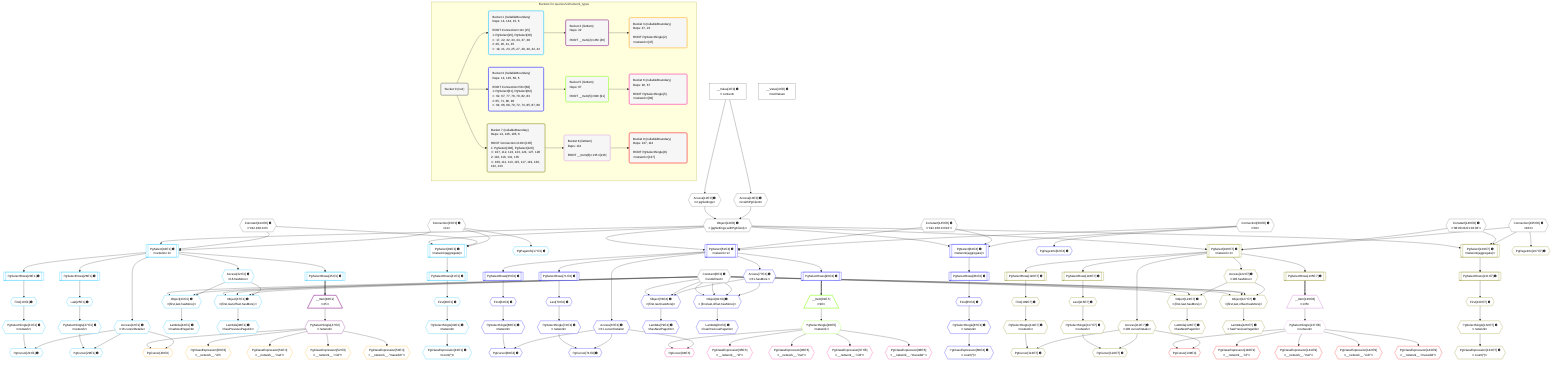 %%{init: {'themeVariables': { 'fontSize': '12px'}}}%%
graph TD
    classDef path fill:#eee,stroke:#000,color:#000
    classDef plan fill:#fff,stroke-width:1px,color:#000
    classDef itemplan fill:#fff,stroke-width:2px,color:#000
    classDef unbatchedplan fill:#dff,stroke-width:1px,color:#000
    classDef sideeffectplan fill:#fcc,stroke-width:2px,color:#000
    classDef bucket fill:#f6f6f6,color:#000,stroke-width:2px,text-align:left


    %% plan dependencies
    Object14{{"Object[14∈0] ➊<br />ᐸ{pgSettings,withPgClient}ᐳ"}}:::plan
    Access12{{"Access[12∈0] ➊<br />ᐸ2.pgSettingsᐳ"}}:::plan
    Access13{{"Access[13∈0] ➊<br />ᐸ2.withPgClientᐳ"}}:::plan
    Access12 & Access13 --> Object14
    __Value2["__Value[2∈0] ➊<br />ᐸcontextᐳ"]:::plan
    __Value2 --> Access12
    __Value2 --> Access13
    __Value4["__Value[4∈0] ➊<br />ᐸrootValueᐳ"]:::plan
    Constant6{{"Constant[6∈0] ➊<br />ᐸundefinedᐳ"}}:::plan
    Connection15{{"Connection[15∈0] ➊<br />ᐸ11ᐳ"}}:::plan
    Connection60{{"Connection[60∈0] ➊<br />ᐸ58ᐳ"}}:::plan
    Connection105{{"Connection[105∈0] ➊<br />ᐸ103ᐳ"}}:::plan
    Constant144{{"Constant[144∈0] ➊<br />ᐸ'192.168.0.0'ᐳ"}}:::plan
    Constant145{{"Constant[145∈0] ➊<br />ᐸ'192.168.0.0/16'ᐳ"}}:::plan
    Constant146{{"Constant[146∈0] ➊<br />ᐸ'08:00:2b:01:02:03'ᐳ"}}:::plan
    Object37{{"Object[37∈1] ➊<br />ᐸ{first,last,offset,hasMore}ᐳ"}}:::plan
    Access32{{"Access[32∈1] ➊<br />ᐸ16.hasMoreᐳ"}}:::plan
    Constant6 & Constant6 & Constant6 & Access32 --> Object37
    PgSelect16[["PgSelect[16∈1] ➊<br />ᐸnetwork+1ᐳ"]]:::plan
    Object14 & Constant144 & Connection15 --> PgSelect16
    Object33{{"Object[33∈1] ➊<br />ᐸ{first,last,hasMore}ᐳ"}}:::plan
    Constant6 & Constant6 & Access32 --> Object33
    PgSelect39[["PgSelect[39∈1] ➊<br />ᐸnetwork(aggregate)ᐳ"]]:::plan
    Object14 & Constant144 & Connection15 --> PgSelect39
    PgCursor23{{"PgCursor[23∈1] ➊"}}:::plan
    PgSelectSingle21{{"PgSelectSingle[21∈1] ➊<br />ᐸnetworkᐳ"}}:::plan
    Access22{{"Access[22∈1] ➊<br />ᐸ16.cursorDetailsᐳ"}}:::plan
    PgSelectSingle21 & Access22 --> PgCursor23
    PgCursor29{{"PgCursor[29∈1] ➊"}}:::plan
    PgSelectSingle27{{"PgSelectSingle[27∈1] ➊<br />ᐸnetworkᐳ"}}:::plan
    PgSelectSingle27 & Access22 --> PgCursor29
    PgPageInfo17{{"PgPageInfo[17∈1] ➊"}}:::plan
    Connection15 --> PgPageInfo17
    First19{{"First[19∈1] ➊"}}:::plan
    PgSelectRows20[["PgSelectRows[20∈1] ➊"]]:::plan
    PgSelectRows20 --> First19
    PgSelect16 --> PgSelectRows20
    First19 --> PgSelectSingle21
    PgSelect16 --> Access22
    Last25{{"Last[25∈1] ➊"}}:::plan
    PgSelectRows26[["PgSelectRows[26∈1] ➊"]]:::plan
    PgSelectRows26 --> Last25
    PgSelect16 --> PgSelectRows26
    Last25 --> PgSelectSingle27
    PgSelect16 --> Access32
    Lambda34{{"Lambda[34∈1] ➊<br />ᐸhasNextPageCbᐳ"}}:::plan
    Object33 --> Lambda34
    Lambda38{{"Lambda[38∈1] ➊<br />ᐸhasPreviousPageCbᐳ"}}:::plan
    Object37 --> Lambda38
    First40{{"First[40∈1] ➊"}}:::plan
    PgSelectRows41[["PgSelectRows[41∈1] ➊"]]:::plan
    PgSelectRows41 --> First40
    PgSelect39 --> PgSelectRows41
    PgSelectSingle42{{"PgSelectSingle[42∈1] ➊<br />ᐸnetworkᐳ"}}:::plan
    First40 --> PgSelectSingle42
    PgClassExpression43{{"PgClassExpression[43∈1] ➊<br />ᐸcount(*)ᐳ"}}:::plan
    PgSelectSingle42 --> PgClassExpression43
    PgSelectRows45[["PgSelectRows[45∈1] ➊"]]:::plan
    PgSelect16 --> PgSelectRows45
    __Item46[/"__Item[46∈2]<br />ᐸ45ᐳ"\]:::itemplan
    PgSelectRows45 ==> __Item46
    PgSelectSingle47{{"PgSelectSingle[47∈2]<br />ᐸnetworkᐳ"}}:::plan
    __Item46 --> PgSelectSingle47
    PgCursor49{{"PgCursor[49∈3]"}}:::plan
    PgSelectSingle47 & Access22 --> PgCursor49
    PgClassExpression50{{"PgClassExpression[50∈3]<br />ᐸ__network__.”id”ᐳ"}}:::plan
    PgSelectSingle47 --> PgClassExpression50
    PgClassExpression51{{"PgClassExpression[51∈3]<br />ᐸ__network__.”inet”ᐳ"}}:::plan
    PgSelectSingle47 --> PgClassExpression51
    PgClassExpression52{{"PgClassExpression[52∈3]<br />ᐸ__network__.”cidr”ᐳ"}}:::plan
    PgSelectSingle47 --> PgClassExpression52
    PgClassExpression53{{"PgClassExpression[53∈3]<br />ᐸ__network__.”macaddr”ᐳ"}}:::plan
    PgSelectSingle47 --> PgClassExpression53
    Object82{{"Object[82∈4] ➊<br />ᐸ{first,last,offset,hasMore}ᐳ"}}:::plan
    Access77{{"Access[77∈4] ➊<br />ᐸ61.hasMoreᐳ"}}:::plan
    Constant6 & Constant6 & Constant6 & Access77 --> Object82
    PgSelect61[["PgSelect[61∈4] ➊<br />ᐸnetwork+1ᐳ"]]:::plan
    Object14 & Constant145 & Connection60 --> PgSelect61
    Object78{{"Object[78∈4] ➊<br />ᐸ{first,last,hasMore}ᐳ"}}:::plan
    Constant6 & Constant6 & Access77 --> Object78
    PgSelect84[["PgSelect[84∈4] ➊<br />ᐸnetwork(aggregate)ᐳ"]]:::plan
    Object14 & Constant145 & Connection60 --> PgSelect84
    PgCursor68{{"PgCursor[68∈4] ➊"}}:::plan
    PgSelectSingle66{{"PgSelectSingle[66∈4] ➊<br />ᐸnetworkᐳ"}}:::plan
    Access67{{"Access[67∈4] ➊<br />ᐸ61.cursorDetailsᐳ"}}:::plan
    PgSelectSingle66 & Access67 --> PgCursor68
    PgCursor74{{"PgCursor[74∈4] ➊"}}:::plan
    PgSelectSingle72{{"PgSelectSingle[72∈4] ➊<br />ᐸnetworkᐳ"}}:::plan
    PgSelectSingle72 & Access67 --> PgCursor74
    PgPageInfo62{{"PgPageInfo[62∈4] ➊"}}:::plan
    Connection60 --> PgPageInfo62
    First64{{"First[64∈4] ➊"}}:::plan
    PgSelectRows65[["PgSelectRows[65∈4] ➊"]]:::plan
    PgSelectRows65 --> First64
    PgSelect61 --> PgSelectRows65
    First64 --> PgSelectSingle66
    PgSelect61 --> Access67
    Last70{{"Last[70∈4] ➊"}}:::plan
    PgSelectRows71[["PgSelectRows[71∈4] ➊"]]:::plan
    PgSelectRows71 --> Last70
    PgSelect61 --> PgSelectRows71
    Last70 --> PgSelectSingle72
    PgSelect61 --> Access77
    Lambda79{{"Lambda[79∈4] ➊<br />ᐸhasNextPageCbᐳ"}}:::plan
    Object78 --> Lambda79
    Lambda83{{"Lambda[83∈4] ➊<br />ᐸhasPreviousPageCbᐳ"}}:::plan
    Object82 --> Lambda83
    First85{{"First[85∈4] ➊"}}:::plan
    PgSelectRows86[["PgSelectRows[86∈4] ➊"]]:::plan
    PgSelectRows86 --> First85
    PgSelect84 --> PgSelectRows86
    PgSelectSingle87{{"PgSelectSingle[87∈4] ➊<br />ᐸnetworkᐳ"}}:::plan
    First85 --> PgSelectSingle87
    PgClassExpression88{{"PgClassExpression[88∈4] ➊<br />ᐸcount(*)ᐳ"}}:::plan
    PgSelectSingle87 --> PgClassExpression88
    PgSelectRows90[["PgSelectRows[90∈4] ➊"]]:::plan
    PgSelect61 --> PgSelectRows90
    __Item91[/"__Item[91∈5]<br />ᐸ90ᐳ"\]:::itemplan
    PgSelectRows90 ==> __Item91
    PgSelectSingle92{{"PgSelectSingle[92∈5]<br />ᐸnetworkᐳ"}}:::plan
    __Item91 --> PgSelectSingle92
    PgCursor94{{"PgCursor[94∈6]"}}:::plan
    PgSelectSingle92 & Access67 --> PgCursor94
    PgClassExpression95{{"PgClassExpression[95∈6]<br />ᐸ__network__.”id”ᐳ"}}:::plan
    PgSelectSingle92 --> PgClassExpression95
    PgClassExpression96{{"PgClassExpression[96∈6]<br />ᐸ__network__.”inet”ᐳ"}}:::plan
    PgSelectSingle92 --> PgClassExpression96
    PgClassExpression97{{"PgClassExpression[97∈6]<br />ᐸ__network__.”cidr”ᐳ"}}:::plan
    PgSelectSingle92 --> PgClassExpression97
    PgClassExpression98{{"PgClassExpression[98∈6]<br />ᐸ__network__.”macaddr”ᐳ"}}:::plan
    PgSelectSingle92 --> PgClassExpression98
    Object127{{"Object[127∈7] ➊<br />ᐸ{first,last,offset,hasMore}ᐳ"}}:::plan
    Access122{{"Access[122∈7] ➊<br />ᐸ106.hasMoreᐳ"}}:::plan
    Constant6 & Constant6 & Constant6 & Access122 --> Object127
    PgSelect106[["PgSelect[106∈7] ➊<br />ᐸnetwork+1ᐳ"]]:::plan
    Object14 & Constant146 & Connection105 --> PgSelect106
    Object123{{"Object[123∈7] ➊<br />ᐸ{first,last,hasMore}ᐳ"}}:::plan
    Constant6 & Constant6 & Access122 --> Object123
    PgSelect129[["PgSelect[129∈7] ➊<br />ᐸnetwork(aggregate)ᐳ"]]:::plan
    Object14 & Constant146 & Connection105 --> PgSelect129
    PgCursor113{{"PgCursor[113∈7] ➊"}}:::plan
    PgSelectSingle111{{"PgSelectSingle[111∈7] ➊<br />ᐸnetworkᐳ"}}:::plan
    Access112{{"Access[112∈7] ➊<br />ᐸ106.cursorDetailsᐳ"}}:::plan
    PgSelectSingle111 & Access112 --> PgCursor113
    PgCursor119{{"PgCursor[119∈7] ➊"}}:::plan
    PgSelectSingle117{{"PgSelectSingle[117∈7] ➊<br />ᐸnetworkᐳ"}}:::plan
    PgSelectSingle117 & Access112 --> PgCursor119
    PgPageInfo107{{"PgPageInfo[107∈7] ➊"}}:::plan
    Connection105 --> PgPageInfo107
    First109{{"First[109∈7] ➊"}}:::plan
    PgSelectRows110[["PgSelectRows[110∈7] ➊"]]:::plan
    PgSelectRows110 --> First109
    PgSelect106 --> PgSelectRows110
    First109 --> PgSelectSingle111
    PgSelect106 --> Access112
    Last115{{"Last[115∈7] ➊"}}:::plan
    PgSelectRows116[["PgSelectRows[116∈7] ➊"]]:::plan
    PgSelectRows116 --> Last115
    PgSelect106 --> PgSelectRows116
    Last115 --> PgSelectSingle117
    PgSelect106 --> Access122
    Lambda124{{"Lambda[124∈7] ➊<br />ᐸhasNextPageCbᐳ"}}:::plan
    Object123 --> Lambda124
    Lambda128{{"Lambda[128∈7] ➊<br />ᐸhasPreviousPageCbᐳ"}}:::plan
    Object127 --> Lambda128
    First130{{"First[130∈7] ➊"}}:::plan
    PgSelectRows131[["PgSelectRows[131∈7] ➊"]]:::plan
    PgSelectRows131 --> First130
    PgSelect129 --> PgSelectRows131
    PgSelectSingle132{{"PgSelectSingle[132∈7] ➊<br />ᐸnetworkᐳ"}}:::plan
    First130 --> PgSelectSingle132
    PgClassExpression133{{"PgClassExpression[133∈7] ➊<br />ᐸcount(*)ᐳ"}}:::plan
    PgSelectSingle132 --> PgClassExpression133
    PgSelectRows135[["PgSelectRows[135∈7] ➊"]]:::plan
    PgSelect106 --> PgSelectRows135
    __Item136[/"__Item[136∈8]<br />ᐸ135ᐳ"\]:::itemplan
    PgSelectRows135 ==> __Item136
    PgSelectSingle137{{"PgSelectSingle[137∈8]<br />ᐸnetworkᐳ"}}:::plan
    __Item136 --> PgSelectSingle137
    PgCursor139{{"PgCursor[139∈9]"}}:::plan
    PgSelectSingle137 & Access112 --> PgCursor139
    PgClassExpression140{{"PgClassExpression[140∈9]<br />ᐸ__network__.”id”ᐳ"}}:::plan
    PgSelectSingle137 --> PgClassExpression140
    PgClassExpression141{{"PgClassExpression[141∈9]<br />ᐸ__network__.”inet”ᐳ"}}:::plan
    PgSelectSingle137 --> PgClassExpression141
    PgClassExpression142{{"PgClassExpression[142∈9]<br />ᐸ__network__.”cidr”ᐳ"}}:::plan
    PgSelectSingle137 --> PgClassExpression142
    PgClassExpression143{{"PgClassExpression[143∈9]<br />ᐸ__network__.”macaddr”ᐳ"}}:::plan
    PgSelectSingle137 --> PgClassExpression143

    %% define steps

    subgraph "Buckets for queries/v4/network_types"
    Bucket0("Bucket 0 (root)"):::bucket
    classDef bucket0 stroke:#696969
    class Bucket0,__Value2,__Value4,Constant6,Access12,Access13,Object14,Connection15,Connection60,Connection105,Constant144,Constant145,Constant146 bucket0
    Bucket1("Bucket 1 (nullableBoundary)<br />Deps: 14, 144, 15, 6<br /><br />ROOT Connectionᐸ11ᐳ[15]<br />1: PgSelect[16], PgSelect[39]<br />ᐳ: 17, 22, 32, 33, 34, 37, 38<br />2: 20, 26, 41, 45<br />ᐳ: 19, 21, 23, 25, 27, 29, 40, 42, 43"):::bucket
    classDef bucket1 stroke:#00bfff
    class Bucket1,PgSelect16,PgPageInfo17,First19,PgSelectRows20,PgSelectSingle21,Access22,PgCursor23,Last25,PgSelectRows26,PgSelectSingle27,PgCursor29,Access32,Object33,Lambda34,Object37,Lambda38,PgSelect39,First40,PgSelectRows41,PgSelectSingle42,PgClassExpression43,PgSelectRows45 bucket1
    Bucket2("Bucket 2 (listItem)<br />Deps: 22<br /><br />ROOT __Item{2}ᐸ45ᐳ[46]"):::bucket
    classDef bucket2 stroke:#7f007f
    class Bucket2,__Item46,PgSelectSingle47 bucket2
    Bucket3("Bucket 3 (nullableBoundary)<br />Deps: 47, 22<br /><br />ROOT PgSelectSingle{2}ᐸnetworkᐳ[47]"):::bucket
    classDef bucket3 stroke:#ffa500
    class Bucket3,PgCursor49,PgClassExpression50,PgClassExpression51,PgClassExpression52,PgClassExpression53 bucket3
    Bucket4("Bucket 4 (nullableBoundary)<br />Deps: 14, 145, 60, 6<br /><br />ROOT Connectionᐸ58ᐳ[60]<br />1: PgSelect[61], PgSelect[84]<br />ᐳ: 62, 67, 77, 78, 79, 82, 83<br />2: 65, 71, 86, 90<br />ᐳ: 64, 66, 68, 70, 72, 74, 85, 87, 88"):::bucket
    classDef bucket4 stroke:#0000ff
    class Bucket4,PgSelect61,PgPageInfo62,First64,PgSelectRows65,PgSelectSingle66,Access67,PgCursor68,Last70,PgSelectRows71,PgSelectSingle72,PgCursor74,Access77,Object78,Lambda79,Object82,Lambda83,PgSelect84,First85,PgSelectRows86,PgSelectSingle87,PgClassExpression88,PgSelectRows90 bucket4
    Bucket5("Bucket 5 (listItem)<br />Deps: 67<br /><br />ROOT __Item{5}ᐸ90ᐳ[91]"):::bucket
    classDef bucket5 stroke:#7fff00
    class Bucket5,__Item91,PgSelectSingle92 bucket5
    Bucket6("Bucket 6 (nullableBoundary)<br />Deps: 92, 67<br /><br />ROOT PgSelectSingle{5}ᐸnetworkᐳ[92]"):::bucket
    classDef bucket6 stroke:#ff1493
    class Bucket6,PgCursor94,PgClassExpression95,PgClassExpression96,PgClassExpression97,PgClassExpression98 bucket6
    Bucket7("Bucket 7 (nullableBoundary)<br />Deps: 14, 146, 105, 6<br /><br />ROOT Connectionᐸ103ᐳ[105]<br />1: PgSelect[106], PgSelect[129]<br />ᐳ: 107, 112, 122, 123, 124, 127, 128<br />2: 110, 116, 131, 135<br />ᐳ: 109, 111, 113, 115, 117, 119, 130, 132, 133"):::bucket
    classDef bucket7 stroke:#808000
    class Bucket7,PgSelect106,PgPageInfo107,First109,PgSelectRows110,PgSelectSingle111,Access112,PgCursor113,Last115,PgSelectRows116,PgSelectSingle117,PgCursor119,Access122,Object123,Lambda124,Object127,Lambda128,PgSelect129,First130,PgSelectRows131,PgSelectSingle132,PgClassExpression133,PgSelectRows135 bucket7
    Bucket8("Bucket 8 (listItem)<br />Deps: 112<br /><br />ROOT __Item{8}ᐸ135ᐳ[136]"):::bucket
    classDef bucket8 stroke:#dda0dd
    class Bucket8,__Item136,PgSelectSingle137 bucket8
    Bucket9("Bucket 9 (nullableBoundary)<br />Deps: 137, 112<br /><br />ROOT PgSelectSingle{8}ᐸnetworkᐳ[137]"):::bucket
    classDef bucket9 stroke:#ff0000
    class Bucket9,PgCursor139,PgClassExpression140,PgClassExpression141,PgClassExpression142,PgClassExpression143 bucket9
    Bucket0 --> Bucket1 & Bucket4 & Bucket7
    Bucket1 --> Bucket2
    Bucket2 --> Bucket3
    Bucket4 --> Bucket5
    Bucket5 --> Bucket6
    Bucket7 --> Bucket8
    Bucket8 --> Bucket9
    end